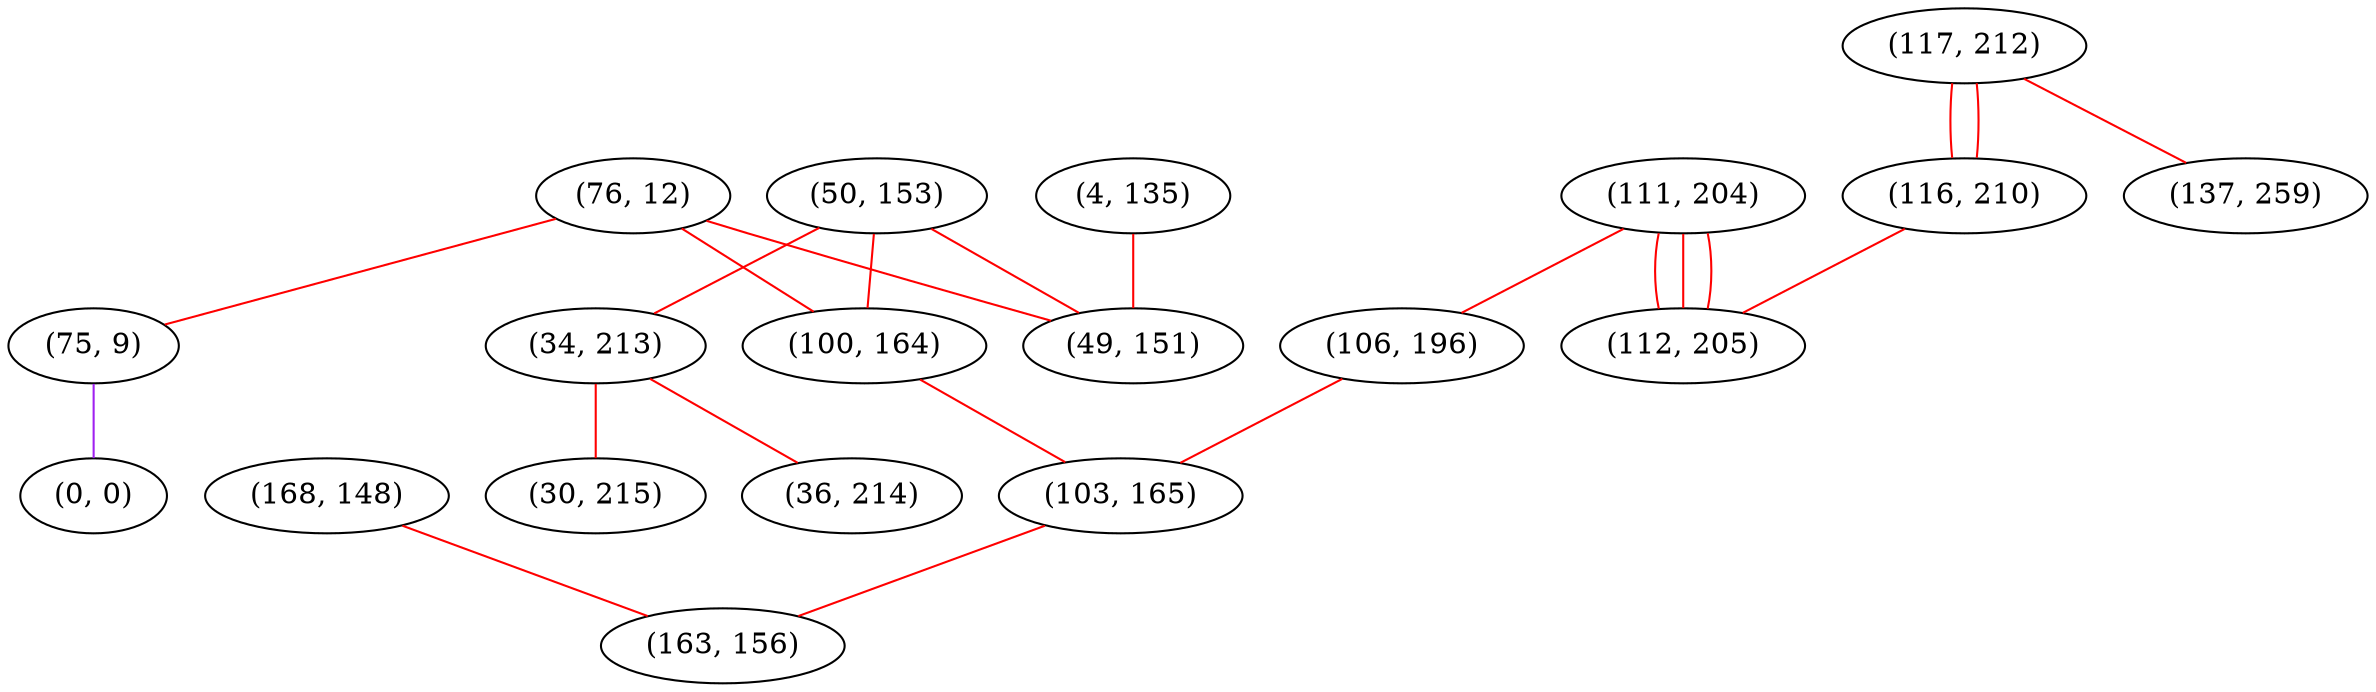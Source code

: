 graph "" {
"(111, 204)";
"(4, 135)";
"(76, 12)";
"(106, 196)";
"(50, 153)";
"(75, 9)";
"(34, 213)";
"(100, 164)";
"(30, 215)";
"(117, 212)";
"(0, 0)";
"(168, 148)";
"(103, 165)";
"(163, 156)";
"(36, 214)";
"(137, 259)";
"(49, 151)";
"(116, 210)";
"(112, 205)";
"(111, 204)" -- "(112, 205)"  [color=red, key=0, weight=1];
"(111, 204)" -- "(112, 205)"  [color=red, key=1, weight=1];
"(111, 204)" -- "(112, 205)"  [color=red, key=2, weight=1];
"(111, 204)" -- "(106, 196)"  [color=red, key=0, weight=1];
"(4, 135)" -- "(49, 151)"  [color=red, key=0, weight=1];
"(76, 12)" -- "(75, 9)"  [color=red, key=0, weight=1];
"(76, 12)" -- "(100, 164)"  [color=red, key=0, weight=1];
"(76, 12)" -- "(49, 151)"  [color=red, key=0, weight=1];
"(106, 196)" -- "(103, 165)"  [color=red, key=0, weight=1];
"(50, 153)" -- "(34, 213)"  [color=red, key=0, weight=1];
"(50, 153)" -- "(100, 164)"  [color=red, key=0, weight=1];
"(50, 153)" -- "(49, 151)"  [color=red, key=0, weight=1];
"(75, 9)" -- "(0, 0)"  [color=purple, key=0, weight=4];
"(34, 213)" -- "(30, 215)"  [color=red, key=0, weight=1];
"(34, 213)" -- "(36, 214)"  [color=red, key=0, weight=1];
"(100, 164)" -- "(103, 165)"  [color=red, key=0, weight=1];
"(117, 212)" -- "(116, 210)"  [color=red, key=0, weight=1];
"(117, 212)" -- "(116, 210)"  [color=red, key=1, weight=1];
"(117, 212)" -- "(137, 259)"  [color=red, key=0, weight=1];
"(168, 148)" -- "(163, 156)"  [color=red, key=0, weight=1];
"(103, 165)" -- "(163, 156)"  [color=red, key=0, weight=1];
"(116, 210)" -- "(112, 205)"  [color=red, key=0, weight=1];
}
